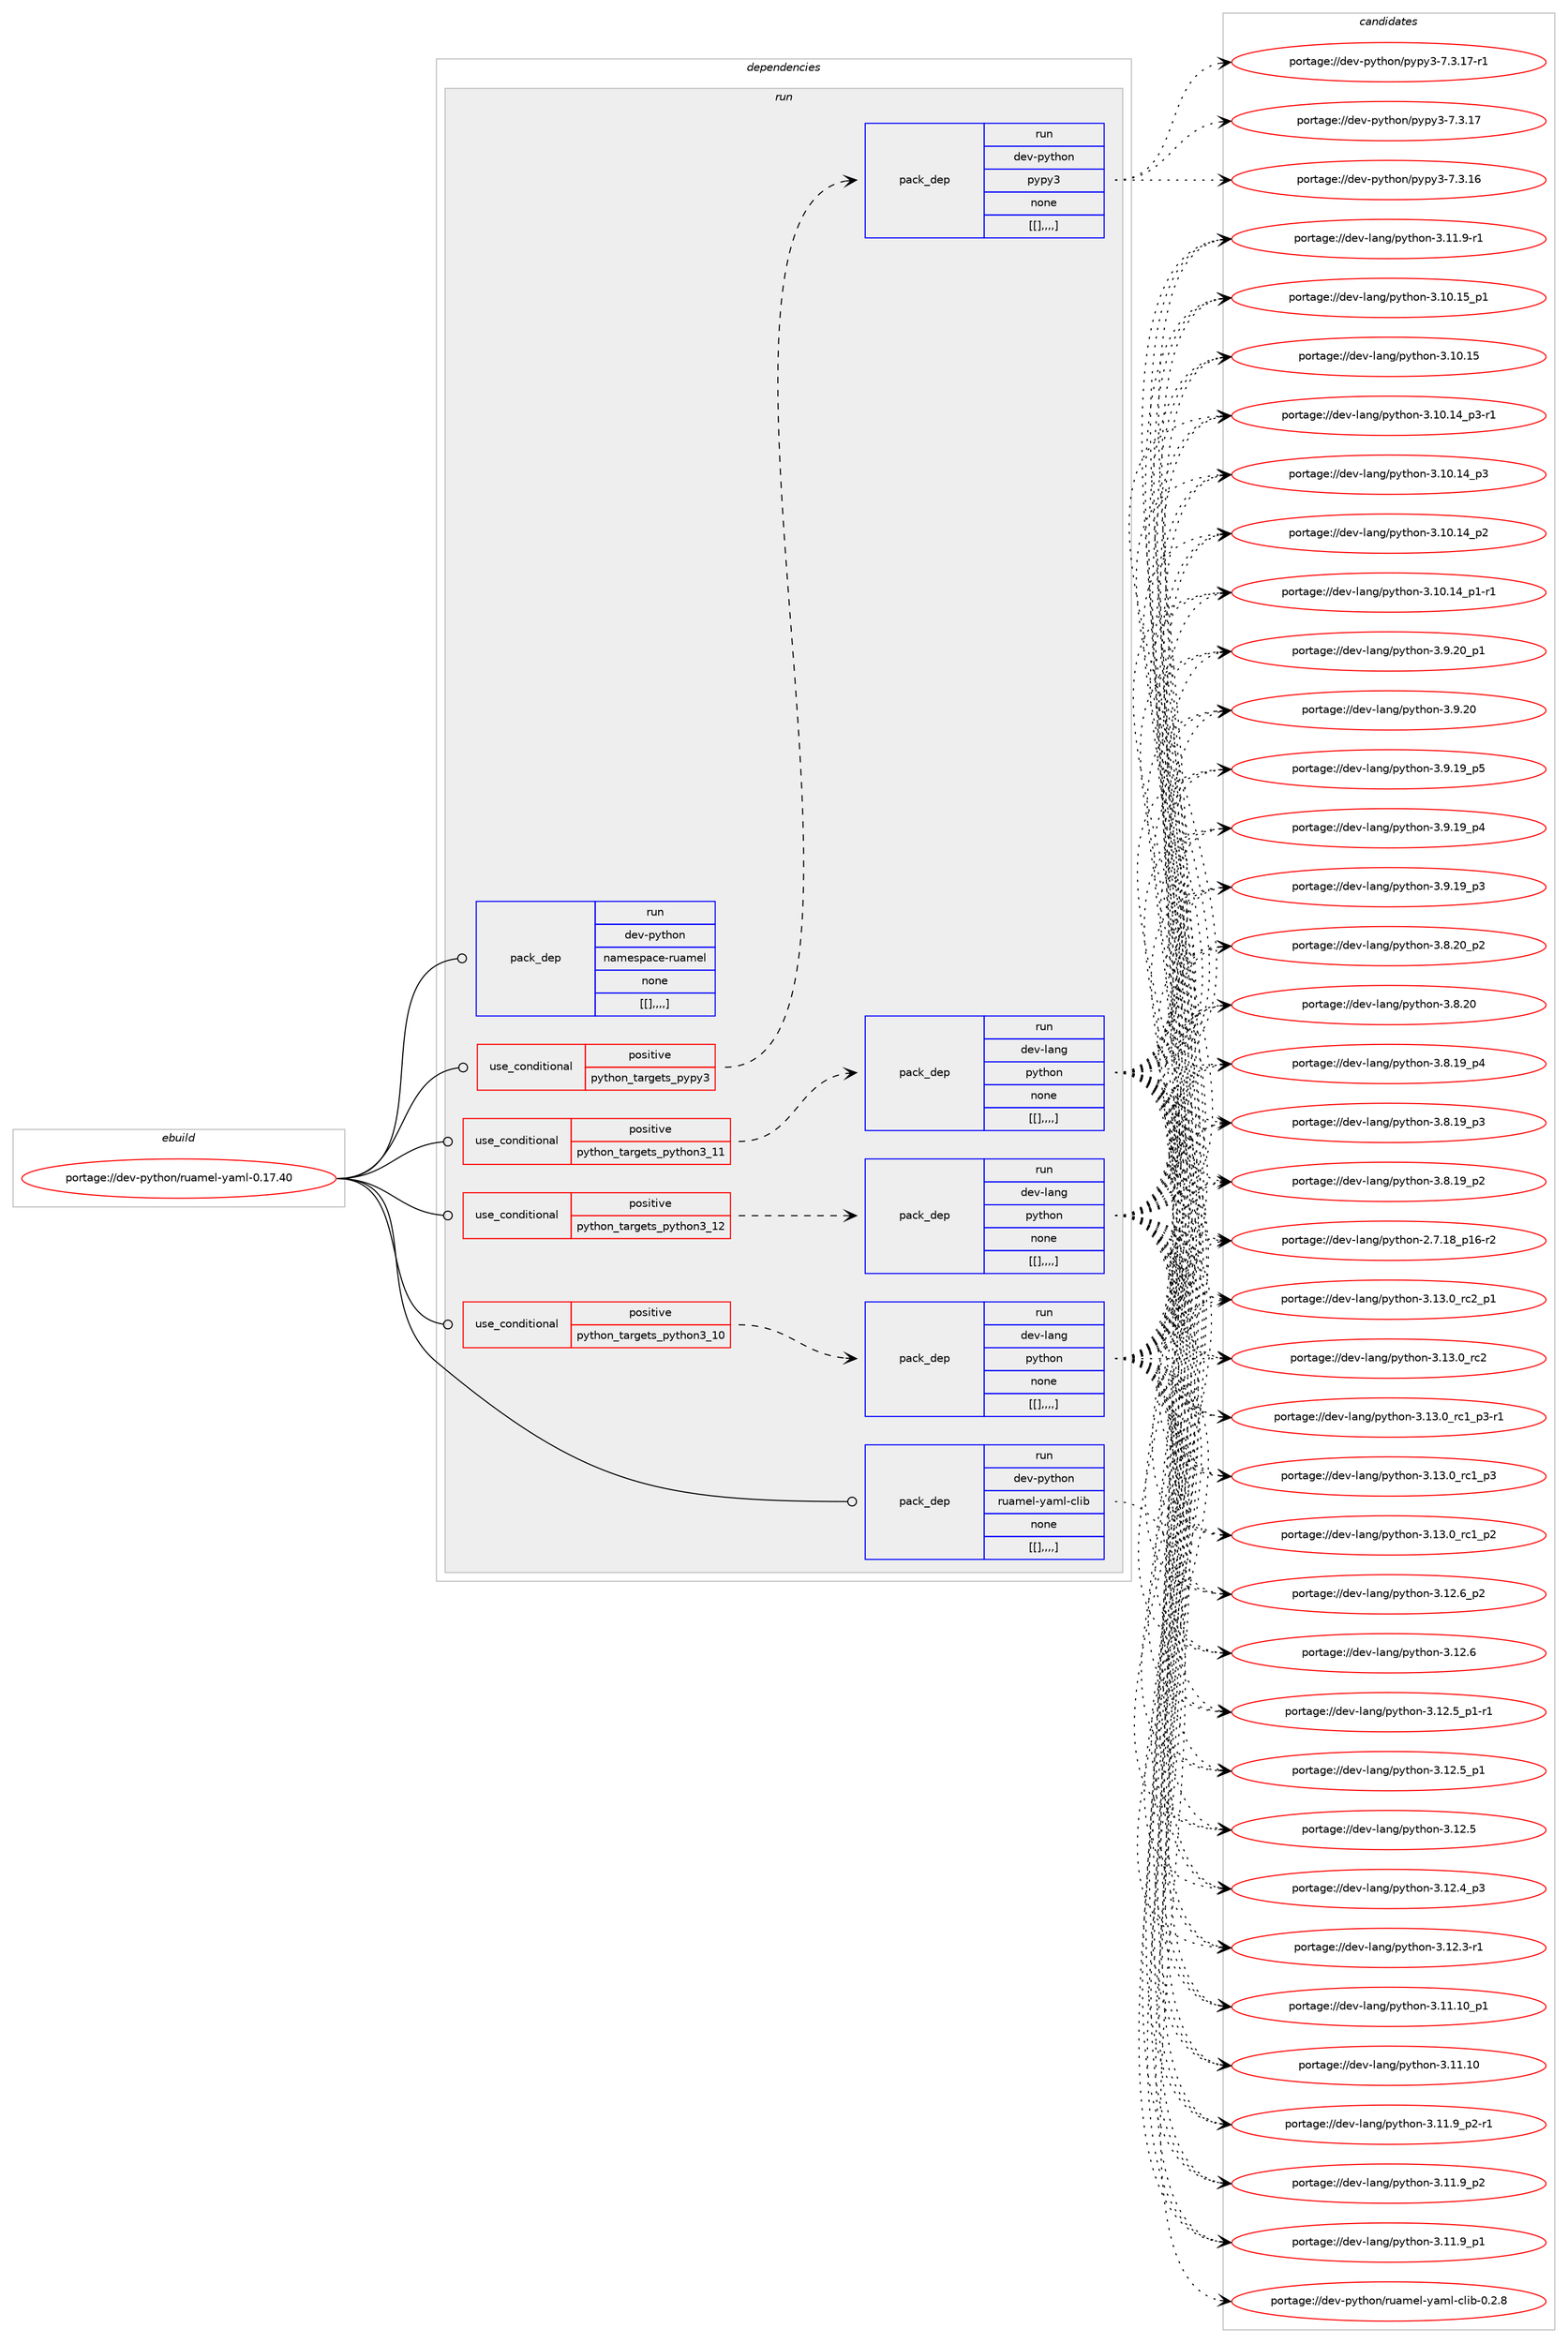 digraph prolog {

# *************
# Graph options
# *************

newrank=true;
concentrate=true;
compound=true;
graph [rankdir=LR,fontname=Helvetica,fontsize=10,ranksep=1.5];#, ranksep=2.5, nodesep=0.2];
edge  [arrowhead=vee];
node  [fontname=Helvetica,fontsize=10];

# **********
# The ebuild
# **********

subgraph cluster_leftcol {
color=gray;
label=<<i>ebuild</i>>;
id [label="portage://dev-python/ruamel-yaml-0.17.40", color=red, width=4, href="../dev-python/ruamel-yaml-0.17.40.svg"];
}

# ****************
# The dependencies
# ****************

subgraph cluster_midcol {
color=gray;
label=<<i>dependencies</i>>;
subgraph cluster_compile {
fillcolor="#eeeeee";
style=filled;
label=<<i>compile</i>>;
}
subgraph cluster_compileandrun {
fillcolor="#eeeeee";
style=filled;
label=<<i>compile and run</i>>;
}
subgraph cluster_run {
fillcolor="#eeeeee";
style=filled;
label=<<i>run</i>>;
subgraph cond40874 {
dependency165565 [label=<<TABLE BORDER="0" CELLBORDER="1" CELLSPACING="0" CELLPADDING="4"><TR><TD ROWSPAN="3" CELLPADDING="10">use_conditional</TD></TR><TR><TD>positive</TD></TR><TR><TD>python_targets_pypy3</TD></TR></TABLE>>, shape=none, color=red];
subgraph pack123433 {
dependency165566 [label=<<TABLE BORDER="0" CELLBORDER="1" CELLSPACING="0" CELLPADDING="4" WIDTH="220"><TR><TD ROWSPAN="6" CELLPADDING="30">pack_dep</TD></TR><TR><TD WIDTH="110">run</TD></TR><TR><TD>dev-python</TD></TR><TR><TD>pypy3</TD></TR><TR><TD>none</TD></TR><TR><TD>[[],,,,]</TD></TR></TABLE>>, shape=none, color=blue];
}
dependency165565:e -> dependency165566:w [weight=20,style="dashed",arrowhead="vee"];
}
id:e -> dependency165565:w [weight=20,style="solid",arrowhead="odot"];
subgraph cond40875 {
dependency165567 [label=<<TABLE BORDER="0" CELLBORDER="1" CELLSPACING="0" CELLPADDING="4"><TR><TD ROWSPAN="3" CELLPADDING="10">use_conditional</TD></TR><TR><TD>positive</TD></TR><TR><TD>python_targets_python3_10</TD></TR></TABLE>>, shape=none, color=red];
subgraph pack123434 {
dependency165568 [label=<<TABLE BORDER="0" CELLBORDER="1" CELLSPACING="0" CELLPADDING="4" WIDTH="220"><TR><TD ROWSPAN="6" CELLPADDING="30">pack_dep</TD></TR><TR><TD WIDTH="110">run</TD></TR><TR><TD>dev-lang</TD></TR><TR><TD>python</TD></TR><TR><TD>none</TD></TR><TR><TD>[[],,,,]</TD></TR></TABLE>>, shape=none, color=blue];
}
dependency165567:e -> dependency165568:w [weight=20,style="dashed",arrowhead="vee"];
}
id:e -> dependency165567:w [weight=20,style="solid",arrowhead="odot"];
subgraph cond40876 {
dependency165569 [label=<<TABLE BORDER="0" CELLBORDER="1" CELLSPACING="0" CELLPADDING="4"><TR><TD ROWSPAN="3" CELLPADDING="10">use_conditional</TD></TR><TR><TD>positive</TD></TR><TR><TD>python_targets_python3_11</TD></TR></TABLE>>, shape=none, color=red];
subgraph pack123435 {
dependency165570 [label=<<TABLE BORDER="0" CELLBORDER="1" CELLSPACING="0" CELLPADDING="4" WIDTH="220"><TR><TD ROWSPAN="6" CELLPADDING="30">pack_dep</TD></TR><TR><TD WIDTH="110">run</TD></TR><TR><TD>dev-lang</TD></TR><TR><TD>python</TD></TR><TR><TD>none</TD></TR><TR><TD>[[],,,,]</TD></TR></TABLE>>, shape=none, color=blue];
}
dependency165569:e -> dependency165570:w [weight=20,style="dashed",arrowhead="vee"];
}
id:e -> dependency165569:w [weight=20,style="solid",arrowhead="odot"];
subgraph cond40877 {
dependency165571 [label=<<TABLE BORDER="0" CELLBORDER="1" CELLSPACING="0" CELLPADDING="4"><TR><TD ROWSPAN="3" CELLPADDING="10">use_conditional</TD></TR><TR><TD>positive</TD></TR><TR><TD>python_targets_python3_12</TD></TR></TABLE>>, shape=none, color=red];
subgraph pack123436 {
dependency165572 [label=<<TABLE BORDER="0" CELLBORDER="1" CELLSPACING="0" CELLPADDING="4" WIDTH="220"><TR><TD ROWSPAN="6" CELLPADDING="30">pack_dep</TD></TR><TR><TD WIDTH="110">run</TD></TR><TR><TD>dev-lang</TD></TR><TR><TD>python</TD></TR><TR><TD>none</TD></TR><TR><TD>[[],,,,]</TD></TR></TABLE>>, shape=none, color=blue];
}
dependency165571:e -> dependency165572:w [weight=20,style="dashed",arrowhead="vee"];
}
id:e -> dependency165571:w [weight=20,style="solid",arrowhead="odot"];
subgraph pack123437 {
dependency165573 [label=<<TABLE BORDER="0" CELLBORDER="1" CELLSPACING="0" CELLPADDING="4" WIDTH="220"><TR><TD ROWSPAN="6" CELLPADDING="30">pack_dep</TD></TR><TR><TD WIDTH="110">run</TD></TR><TR><TD>dev-python</TD></TR><TR><TD>ruamel-yaml-clib</TD></TR><TR><TD>none</TD></TR><TR><TD>[[],,,,]</TD></TR></TABLE>>, shape=none, color=blue];
}
id:e -> dependency165573:w [weight=20,style="solid",arrowhead="odot"];
subgraph pack123438 {
dependency165574 [label=<<TABLE BORDER="0" CELLBORDER="1" CELLSPACING="0" CELLPADDING="4" WIDTH="220"><TR><TD ROWSPAN="6" CELLPADDING="30">pack_dep</TD></TR><TR><TD WIDTH="110">run</TD></TR><TR><TD>dev-python</TD></TR><TR><TD>namespace-ruamel</TD></TR><TR><TD>none</TD></TR><TR><TD>[[],,,,]</TD></TR></TABLE>>, shape=none, color=blue];
}
id:e -> dependency165574:w [weight=20,style="solid",arrowhead="odot"];
}
}

# **************
# The candidates
# **************

subgraph cluster_choices {
rank=same;
color=gray;
label=<<i>candidates</i>>;

subgraph choice123433 {
color=black;
nodesep=1;
choice100101118451121211161041111104711212111212151455546514649554511449 [label="portage://dev-python/pypy3-7.3.17-r1", color=red, width=4,href="../dev-python/pypy3-7.3.17-r1.svg"];
choice10010111845112121116104111110471121211121215145554651464955 [label="portage://dev-python/pypy3-7.3.17", color=red, width=4,href="../dev-python/pypy3-7.3.17.svg"];
choice10010111845112121116104111110471121211121215145554651464954 [label="portage://dev-python/pypy3-7.3.16", color=red, width=4,href="../dev-python/pypy3-7.3.16.svg"];
dependency165566:e -> choice100101118451121211161041111104711212111212151455546514649554511449:w [style=dotted,weight="100"];
dependency165566:e -> choice10010111845112121116104111110471121211121215145554651464955:w [style=dotted,weight="100"];
dependency165566:e -> choice10010111845112121116104111110471121211121215145554651464954:w [style=dotted,weight="100"];
}
subgraph choice123434 {
color=black;
nodesep=1;
choice100101118451089711010347112121116104111110455146495146489511499509511249 [label="portage://dev-lang/python-3.13.0_rc2_p1", color=red, width=4,href="../dev-lang/python-3.13.0_rc2_p1.svg"];
choice10010111845108971101034711212111610411111045514649514648951149950 [label="portage://dev-lang/python-3.13.0_rc2", color=red, width=4,href="../dev-lang/python-3.13.0_rc2.svg"];
choice1001011184510897110103471121211161041111104551464951464895114994995112514511449 [label="portage://dev-lang/python-3.13.0_rc1_p3-r1", color=red, width=4,href="../dev-lang/python-3.13.0_rc1_p3-r1.svg"];
choice100101118451089711010347112121116104111110455146495146489511499499511251 [label="portage://dev-lang/python-3.13.0_rc1_p3", color=red, width=4,href="../dev-lang/python-3.13.0_rc1_p3.svg"];
choice100101118451089711010347112121116104111110455146495146489511499499511250 [label="portage://dev-lang/python-3.13.0_rc1_p2", color=red, width=4,href="../dev-lang/python-3.13.0_rc1_p2.svg"];
choice100101118451089711010347112121116104111110455146495046549511250 [label="portage://dev-lang/python-3.12.6_p2", color=red, width=4,href="../dev-lang/python-3.12.6_p2.svg"];
choice10010111845108971101034711212111610411111045514649504654 [label="portage://dev-lang/python-3.12.6", color=red, width=4,href="../dev-lang/python-3.12.6.svg"];
choice1001011184510897110103471121211161041111104551464950465395112494511449 [label="portage://dev-lang/python-3.12.5_p1-r1", color=red, width=4,href="../dev-lang/python-3.12.5_p1-r1.svg"];
choice100101118451089711010347112121116104111110455146495046539511249 [label="portage://dev-lang/python-3.12.5_p1", color=red, width=4,href="../dev-lang/python-3.12.5_p1.svg"];
choice10010111845108971101034711212111610411111045514649504653 [label="portage://dev-lang/python-3.12.5", color=red, width=4,href="../dev-lang/python-3.12.5.svg"];
choice100101118451089711010347112121116104111110455146495046529511251 [label="portage://dev-lang/python-3.12.4_p3", color=red, width=4,href="../dev-lang/python-3.12.4_p3.svg"];
choice100101118451089711010347112121116104111110455146495046514511449 [label="portage://dev-lang/python-3.12.3-r1", color=red, width=4,href="../dev-lang/python-3.12.3-r1.svg"];
choice10010111845108971101034711212111610411111045514649494649489511249 [label="portage://dev-lang/python-3.11.10_p1", color=red, width=4,href="../dev-lang/python-3.11.10_p1.svg"];
choice1001011184510897110103471121211161041111104551464949464948 [label="portage://dev-lang/python-3.11.10", color=red, width=4,href="../dev-lang/python-3.11.10.svg"];
choice1001011184510897110103471121211161041111104551464949465795112504511449 [label="portage://dev-lang/python-3.11.9_p2-r1", color=red, width=4,href="../dev-lang/python-3.11.9_p2-r1.svg"];
choice100101118451089711010347112121116104111110455146494946579511250 [label="portage://dev-lang/python-3.11.9_p2", color=red, width=4,href="../dev-lang/python-3.11.9_p2.svg"];
choice100101118451089711010347112121116104111110455146494946579511249 [label="portage://dev-lang/python-3.11.9_p1", color=red, width=4,href="../dev-lang/python-3.11.9_p1.svg"];
choice100101118451089711010347112121116104111110455146494946574511449 [label="portage://dev-lang/python-3.11.9-r1", color=red, width=4,href="../dev-lang/python-3.11.9-r1.svg"];
choice10010111845108971101034711212111610411111045514649484649539511249 [label="portage://dev-lang/python-3.10.15_p1", color=red, width=4,href="../dev-lang/python-3.10.15_p1.svg"];
choice1001011184510897110103471121211161041111104551464948464953 [label="portage://dev-lang/python-3.10.15", color=red, width=4,href="../dev-lang/python-3.10.15.svg"];
choice100101118451089711010347112121116104111110455146494846495295112514511449 [label="portage://dev-lang/python-3.10.14_p3-r1", color=red, width=4,href="../dev-lang/python-3.10.14_p3-r1.svg"];
choice10010111845108971101034711212111610411111045514649484649529511251 [label="portage://dev-lang/python-3.10.14_p3", color=red, width=4,href="../dev-lang/python-3.10.14_p3.svg"];
choice10010111845108971101034711212111610411111045514649484649529511250 [label="portage://dev-lang/python-3.10.14_p2", color=red, width=4,href="../dev-lang/python-3.10.14_p2.svg"];
choice100101118451089711010347112121116104111110455146494846495295112494511449 [label="portage://dev-lang/python-3.10.14_p1-r1", color=red, width=4,href="../dev-lang/python-3.10.14_p1-r1.svg"];
choice100101118451089711010347112121116104111110455146574650489511249 [label="portage://dev-lang/python-3.9.20_p1", color=red, width=4,href="../dev-lang/python-3.9.20_p1.svg"];
choice10010111845108971101034711212111610411111045514657465048 [label="portage://dev-lang/python-3.9.20", color=red, width=4,href="../dev-lang/python-3.9.20.svg"];
choice100101118451089711010347112121116104111110455146574649579511253 [label="portage://dev-lang/python-3.9.19_p5", color=red, width=4,href="../dev-lang/python-3.9.19_p5.svg"];
choice100101118451089711010347112121116104111110455146574649579511252 [label="portage://dev-lang/python-3.9.19_p4", color=red, width=4,href="../dev-lang/python-3.9.19_p4.svg"];
choice100101118451089711010347112121116104111110455146574649579511251 [label="portage://dev-lang/python-3.9.19_p3", color=red, width=4,href="../dev-lang/python-3.9.19_p3.svg"];
choice100101118451089711010347112121116104111110455146564650489511250 [label="portage://dev-lang/python-3.8.20_p2", color=red, width=4,href="../dev-lang/python-3.8.20_p2.svg"];
choice10010111845108971101034711212111610411111045514656465048 [label="portage://dev-lang/python-3.8.20", color=red, width=4,href="../dev-lang/python-3.8.20.svg"];
choice100101118451089711010347112121116104111110455146564649579511252 [label="portage://dev-lang/python-3.8.19_p4", color=red, width=4,href="../dev-lang/python-3.8.19_p4.svg"];
choice100101118451089711010347112121116104111110455146564649579511251 [label="portage://dev-lang/python-3.8.19_p3", color=red, width=4,href="../dev-lang/python-3.8.19_p3.svg"];
choice100101118451089711010347112121116104111110455146564649579511250 [label="portage://dev-lang/python-3.8.19_p2", color=red, width=4,href="../dev-lang/python-3.8.19_p2.svg"];
choice100101118451089711010347112121116104111110455046554649569511249544511450 [label="portage://dev-lang/python-2.7.18_p16-r2", color=red, width=4,href="../dev-lang/python-2.7.18_p16-r2.svg"];
dependency165568:e -> choice100101118451089711010347112121116104111110455146495146489511499509511249:w [style=dotted,weight="100"];
dependency165568:e -> choice10010111845108971101034711212111610411111045514649514648951149950:w [style=dotted,weight="100"];
dependency165568:e -> choice1001011184510897110103471121211161041111104551464951464895114994995112514511449:w [style=dotted,weight="100"];
dependency165568:e -> choice100101118451089711010347112121116104111110455146495146489511499499511251:w [style=dotted,weight="100"];
dependency165568:e -> choice100101118451089711010347112121116104111110455146495146489511499499511250:w [style=dotted,weight="100"];
dependency165568:e -> choice100101118451089711010347112121116104111110455146495046549511250:w [style=dotted,weight="100"];
dependency165568:e -> choice10010111845108971101034711212111610411111045514649504654:w [style=dotted,weight="100"];
dependency165568:e -> choice1001011184510897110103471121211161041111104551464950465395112494511449:w [style=dotted,weight="100"];
dependency165568:e -> choice100101118451089711010347112121116104111110455146495046539511249:w [style=dotted,weight="100"];
dependency165568:e -> choice10010111845108971101034711212111610411111045514649504653:w [style=dotted,weight="100"];
dependency165568:e -> choice100101118451089711010347112121116104111110455146495046529511251:w [style=dotted,weight="100"];
dependency165568:e -> choice100101118451089711010347112121116104111110455146495046514511449:w [style=dotted,weight="100"];
dependency165568:e -> choice10010111845108971101034711212111610411111045514649494649489511249:w [style=dotted,weight="100"];
dependency165568:e -> choice1001011184510897110103471121211161041111104551464949464948:w [style=dotted,weight="100"];
dependency165568:e -> choice1001011184510897110103471121211161041111104551464949465795112504511449:w [style=dotted,weight="100"];
dependency165568:e -> choice100101118451089711010347112121116104111110455146494946579511250:w [style=dotted,weight="100"];
dependency165568:e -> choice100101118451089711010347112121116104111110455146494946579511249:w [style=dotted,weight="100"];
dependency165568:e -> choice100101118451089711010347112121116104111110455146494946574511449:w [style=dotted,weight="100"];
dependency165568:e -> choice10010111845108971101034711212111610411111045514649484649539511249:w [style=dotted,weight="100"];
dependency165568:e -> choice1001011184510897110103471121211161041111104551464948464953:w [style=dotted,weight="100"];
dependency165568:e -> choice100101118451089711010347112121116104111110455146494846495295112514511449:w [style=dotted,weight="100"];
dependency165568:e -> choice10010111845108971101034711212111610411111045514649484649529511251:w [style=dotted,weight="100"];
dependency165568:e -> choice10010111845108971101034711212111610411111045514649484649529511250:w [style=dotted,weight="100"];
dependency165568:e -> choice100101118451089711010347112121116104111110455146494846495295112494511449:w [style=dotted,weight="100"];
dependency165568:e -> choice100101118451089711010347112121116104111110455146574650489511249:w [style=dotted,weight="100"];
dependency165568:e -> choice10010111845108971101034711212111610411111045514657465048:w [style=dotted,weight="100"];
dependency165568:e -> choice100101118451089711010347112121116104111110455146574649579511253:w [style=dotted,weight="100"];
dependency165568:e -> choice100101118451089711010347112121116104111110455146574649579511252:w [style=dotted,weight="100"];
dependency165568:e -> choice100101118451089711010347112121116104111110455146574649579511251:w [style=dotted,weight="100"];
dependency165568:e -> choice100101118451089711010347112121116104111110455146564650489511250:w [style=dotted,weight="100"];
dependency165568:e -> choice10010111845108971101034711212111610411111045514656465048:w [style=dotted,weight="100"];
dependency165568:e -> choice100101118451089711010347112121116104111110455146564649579511252:w [style=dotted,weight="100"];
dependency165568:e -> choice100101118451089711010347112121116104111110455146564649579511251:w [style=dotted,weight="100"];
dependency165568:e -> choice100101118451089711010347112121116104111110455146564649579511250:w [style=dotted,weight="100"];
dependency165568:e -> choice100101118451089711010347112121116104111110455046554649569511249544511450:w [style=dotted,weight="100"];
}
subgraph choice123435 {
color=black;
nodesep=1;
choice100101118451089711010347112121116104111110455146495146489511499509511249 [label="portage://dev-lang/python-3.13.0_rc2_p1", color=red, width=4,href="../dev-lang/python-3.13.0_rc2_p1.svg"];
choice10010111845108971101034711212111610411111045514649514648951149950 [label="portage://dev-lang/python-3.13.0_rc2", color=red, width=4,href="../dev-lang/python-3.13.0_rc2.svg"];
choice1001011184510897110103471121211161041111104551464951464895114994995112514511449 [label="portage://dev-lang/python-3.13.0_rc1_p3-r1", color=red, width=4,href="../dev-lang/python-3.13.0_rc1_p3-r1.svg"];
choice100101118451089711010347112121116104111110455146495146489511499499511251 [label="portage://dev-lang/python-3.13.0_rc1_p3", color=red, width=4,href="../dev-lang/python-3.13.0_rc1_p3.svg"];
choice100101118451089711010347112121116104111110455146495146489511499499511250 [label="portage://dev-lang/python-3.13.0_rc1_p2", color=red, width=4,href="../dev-lang/python-3.13.0_rc1_p2.svg"];
choice100101118451089711010347112121116104111110455146495046549511250 [label="portage://dev-lang/python-3.12.6_p2", color=red, width=4,href="../dev-lang/python-3.12.6_p2.svg"];
choice10010111845108971101034711212111610411111045514649504654 [label="portage://dev-lang/python-3.12.6", color=red, width=4,href="../dev-lang/python-3.12.6.svg"];
choice1001011184510897110103471121211161041111104551464950465395112494511449 [label="portage://dev-lang/python-3.12.5_p1-r1", color=red, width=4,href="../dev-lang/python-3.12.5_p1-r1.svg"];
choice100101118451089711010347112121116104111110455146495046539511249 [label="portage://dev-lang/python-3.12.5_p1", color=red, width=4,href="../dev-lang/python-3.12.5_p1.svg"];
choice10010111845108971101034711212111610411111045514649504653 [label="portage://dev-lang/python-3.12.5", color=red, width=4,href="../dev-lang/python-3.12.5.svg"];
choice100101118451089711010347112121116104111110455146495046529511251 [label="portage://dev-lang/python-3.12.4_p3", color=red, width=4,href="../dev-lang/python-3.12.4_p3.svg"];
choice100101118451089711010347112121116104111110455146495046514511449 [label="portage://dev-lang/python-3.12.3-r1", color=red, width=4,href="../dev-lang/python-3.12.3-r1.svg"];
choice10010111845108971101034711212111610411111045514649494649489511249 [label="portage://dev-lang/python-3.11.10_p1", color=red, width=4,href="../dev-lang/python-3.11.10_p1.svg"];
choice1001011184510897110103471121211161041111104551464949464948 [label="portage://dev-lang/python-3.11.10", color=red, width=4,href="../dev-lang/python-3.11.10.svg"];
choice1001011184510897110103471121211161041111104551464949465795112504511449 [label="portage://dev-lang/python-3.11.9_p2-r1", color=red, width=4,href="../dev-lang/python-3.11.9_p2-r1.svg"];
choice100101118451089711010347112121116104111110455146494946579511250 [label="portage://dev-lang/python-3.11.9_p2", color=red, width=4,href="../dev-lang/python-3.11.9_p2.svg"];
choice100101118451089711010347112121116104111110455146494946579511249 [label="portage://dev-lang/python-3.11.9_p1", color=red, width=4,href="../dev-lang/python-3.11.9_p1.svg"];
choice100101118451089711010347112121116104111110455146494946574511449 [label="portage://dev-lang/python-3.11.9-r1", color=red, width=4,href="../dev-lang/python-3.11.9-r1.svg"];
choice10010111845108971101034711212111610411111045514649484649539511249 [label="portage://dev-lang/python-3.10.15_p1", color=red, width=4,href="../dev-lang/python-3.10.15_p1.svg"];
choice1001011184510897110103471121211161041111104551464948464953 [label="portage://dev-lang/python-3.10.15", color=red, width=4,href="../dev-lang/python-3.10.15.svg"];
choice100101118451089711010347112121116104111110455146494846495295112514511449 [label="portage://dev-lang/python-3.10.14_p3-r1", color=red, width=4,href="../dev-lang/python-3.10.14_p3-r1.svg"];
choice10010111845108971101034711212111610411111045514649484649529511251 [label="portage://dev-lang/python-3.10.14_p3", color=red, width=4,href="../dev-lang/python-3.10.14_p3.svg"];
choice10010111845108971101034711212111610411111045514649484649529511250 [label="portage://dev-lang/python-3.10.14_p2", color=red, width=4,href="../dev-lang/python-3.10.14_p2.svg"];
choice100101118451089711010347112121116104111110455146494846495295112494511449 [label="portage://dev-lang/python-3.10.14_p1-r1", color=red, width=4,href="../dev-lang/python-3.10.14_p1-r1.svg"];
choice100101118451089711010347112121116104111110455146574650489511249 [label="portage://dev-lang/python-3.9.20_p1", color=red, width=4,href="../dev-lang/python-3.9.20_p1.svg"];
choice10010111845108971101034711212111610411111045514657465048 [label="portage://dev-lang/python-3.9.20", color=red, width=4,href="../dev-lang/python-3.9.20.svg"];
choice100101118451089711010347112121116104111110455146574649579511253 [label="portage://dev-lang/python-3.9.19_p5", color=red, width=4,href="../dev-lang/python-3.9.19_p5.svg"];
choice100101118451089711010347112121116104111110455146574649579511252 [label="portage://dev-lang/python-3.9.19_p4", color=red, width=4,href="../dev-lang/python-3.9.19_p4.svg"];
choice100101118451089711010347112121116104111110455146574649579511251 [label="portage://dev-lang/python-3.9.19_p3", color=red, width=4,href="../dev-lang/python-3.9.19_p3.svg"];
choice100101118451089711010347112121116104111110455146564650489511250 [label="portage://dev-lang/python-3.8.20_p2", color=red, width=4,href="../dev-lang/python-3.8.20_p2.svg"];
choice10010111845108971101034711212111610411111045514656465048 [label="portage://dev-lang/python-3.8.20", color=red, width=4,href="../dev-lang/python-3.8.20.svg"];
choice100101118451089711010347112121116104111110455146564649579511252 [label="portage://dev-lang/python-3.8.19_p4", color=red, width=4,href="../dev-lang/python-3.8.19_p4.svg"];
choice100101118451089711010347112121116104111110455146564649579511251 [label="portage://dev-lang/python-3.8.19_p3", color=red, width=4,href="../dev-lang/python-3.8.19_p3.svg"];
choice100101118451089711010347112121116104111110455146564649579511250 [label="portage://dev-lang/python-3.8.19_p2", color=red, width=4,href="../dev-lang/python-3.8.19_p2.svg"];
choice100101118451089711010347112121116104111110455046554649569511249544511450 [label="portage://dev-lang/python-2.7.18_p16-r2", color=red, width=4,href="../dev-lang/python-2.7.18_p16-r2.svg"];
dependency165570:e -> choice100101118451089711010347112121116104111110455146495146489511499509511249:w [style=dotted,weight="100"];
dependency165570:e -> choice10010111845108971101034711212111610411111045514649514648951149950:w [style=dotted,weight="100"];
dependency165570:e -> choice1001011184510897110103471121211161041111104551464951464895114994995112514511449:w [style=dotted,weight="100"];
dependency165570:e -> choice100101118451089711010347112121116104111110455146495146489511499499511251:w [style=dotted,weight="100"];
dependency165570:e -> choice100101118451089711010347112121116104111110455146495146489511499499511250:w [style=dotted,weight="100"];
dependency165570:e -> choice100101118451089711010347112121116104111110455146495046549511250:w [style=dotted,weight="100"];
dependency165570:e -> choice10010111845108971101034711212111610411111045514649504654:w [style=dotted,weight="100"];
dependency165570:e -> choice1001011184510897110103471121211161041111104551464950465395112494511449:w [style=dotted,weight="100"];
dependency165570:e -> choice100101118451089711010347112121116104111110455146495046539511249:w [style=dotted,weight="100"];
dependency165570:e -> choice10010111845108971101034711212111610411111045514649504653:w [style=dotted,weight="100"];
dependency165570:e -> choice100101118451089711010347112121116104111110455146495046529511251:w [style=dotted,weight="100"];
dependency165570:e -> choice100101118451089711010347112121116104111110455146495046514511449:w [style=dotted,weight="100"];
dependency165570:e -> choice10010111845108971101034711212111610411111045514649494649489511249:w [style=dotted,weight="100"];
dependency165570:e -> choice1001011184510897110103471121211161041111104551464949464948:w [style=dotted,weight="100"];
dependency165570:e -> choice1001011184510897110103471121211161041111104551464949465795112504511449:w [style=dotted,weight="100"];
dependency165570:e -> choice100101118451089711010347112121116104111110455146494946579511250:w [style=dotted,weight="100"];
dependency165570:e -> choice100101118451089711010347112121116104111110455146494946579511249:w [style=dotted,weight="100"];
dependency165570:e -> choice100101118451089711010347112121116104111110455146494946574511449:w [style=dotted,weight="100"];
dependency165570:e -> choice10010111845108971101034711212111610411111045514649484649539511249:w [style=dotted,weight="100"];
dependency165570:e -> choice1001011184510897110103471121211161041111104551464948464953:w [style=dotted,weight="100"];
dependency165570:e -> choice100101118451089711010347112121116104111110455146494846495295112514511449:w [style=dotted,weight="100"];
dependency165570:e -> choice10010111845108971101034711212111610411111045514649484649529511251:w [style=dotted,weight="100"];
dependency165570:e -> choice10010111845108971101034711212111610411111045514649484649529511250:w [style=dotted,weight="100"];
dependency165570:e -> choice100101118451089711010347112121116104111110455146494846495295112494511449:w [style=dotted,weight="100"];
dependency165570:e -> choice100101118451089711010347112121116104111110455146574650489511249:w [style=dotted,weight="100"];
dependency165570:e -> choice10010111845108971101034711212111610411111045514657465048:w [style=dotted,weight="100"];
dependency165570:e -> choice100101118451089711010347112121116104111110455146574649579511253:w [style=dotted,weight="100"];
dependency165570:e -> choice100101118451089711010347112121116104111110455146574649579511252:w [style=dotted,weight="100"];
dependency165570:e -> choice100101118451089711010347112121116104111110455146574649579511251:w [style=dotted,weight="100"];
dependency165570:e -> choice100101118451089711010347112121116104111110455146564650489511250:w [style=dotted,weight="100"];
dependency165570:e -> choice10010111845108971101034711212111610411111045514656465048:w [style=dotted,weight="100"];
dependency165570:e -> choice100101118451089711010347112121116104111110455146564649579511252:w [style=dotted,weight="100"];
dependency165570:e -> choice100101118451089711010347112121116104111110455146564649579511251:w [style=dotted,weight="100"];
dependency165570:e -> choice100101118451089711010347112121116104111110455146564649579511250:w [style=dotted,weight="100"];
dependency165570:e -> choice100101118451089711010347112121116104111110455046554649569511249544511450:w [style=dotted,weight="100"];
}
subgraph choice123436 {
color=black;
nodesep=1;
choice100101118451089711010347112121116104111110455146495146489511499509511249 [label="portage://dev-lang/python-3.13.0_rc2_p1", color=red, width=4,href="../dev-lang/python-3.13.0_rc2_p1.svg"];
choice10010111845108971101034711212111610411111045514649514648951149950 [label="portage://dev-lang/python-3.13.0_rc2", color=red, width=4,href="../dev-lang/python-3.13.0_rc2.svg"];
choice1001011184510897110103471121211161041111104551464951464895114994995112514511449 [label="portage://dev-lang/python-3.13.0_rc1_p3-r1", color=red, width=4,href="../dev-lang/python-3.13.0_rc1_p3-r1.svg"];
choice100101118451089711010347112121116104111110455146495146489511499499511251 [label="portage://dev-lang/python-3.13.0_rc1_p3", color=red, width=4,href="../dev-lang/python-3.13.0_rc1_p3.svg"];
choice100101118451089711010347112121116104111110455146495146489511499499511250 [label="portage://dev-lang/python-3.13.0_rc1_p2", color=red, width=4,href="../dev-lang/python-3.13.0_rc1_p2.svg"];
choice100101118451089711010347112121116104111110455146495046549511250 [label="portage://dev-lang/python-3.12.6_p2", color=red, width=4,href="../dev-lang/python-3.12.6_p2.svg"];
choice10010111845108971101034711212111610411111045514649504654 [label="portage://dev-lang/python-3.12.6", color=red, width=4,href="../dev-lang/python-3.12.6.svg"];
choice1001011184510897110103471121211161041111104551464950465395112494511449 [label="portage://dev-lang/python-3.12.5_p1-r1", color=red, width=4,href="../dev-lang/python-3.12.5_p1-r1.svg"];
choice100101118451089711010347112121116104111110455146495046539511249 [label="portage://dev-lang/python-3.12.5_p1", color=red, width=4,href="../dev-lang/python-3.12.5_p1.svg"];
choice10010111845108971101034711212111610411111045514649504653 [label="portage://dev-lang/python-3.12.5", color=red, width=4,href="../dev-lang/python-3.12.5.svg"];
choice100101118451089711010347112121116104111110455146495046529511251 [label="portage://dev-lang/python-3.12.4_p3", color=red, width=4,href="../dev-lang/python-3.12.4_p3.svg"];
choice100101118451089711010347112121116104111110455146495046514511449 [label="portage://dev-lang/python-3.12.3-r1", color=red, width=4,href="../dev-lang/python-3.12.3-r1.svg"];
choice10010111845108971101034711212111610411111045514649494649489511249 [label="portage://dev-lang/python-3.11.10_p1", color=red, width=4,href="../dev-lang/python-3.11.10_p1.svg"];
choice1001011184510897110103471121211161041111104551464949464948 [label="portage://dev-lang/python-3.11.10", color=red, width=4,href="../dev-lang/python-3.11.10.svg"];
choice1001011184510897110103471121211161041111104551464949465795112504511449 [label="portage://dev-lang/python-3.11.9_p2-r1", color=red, width=4,href="../dev-lang/python-3.11.9_p2-r1.svg"];
choice100101118451089711010347112121116104111110455146494946579511250 [label="portage://dev-lang/python-3.11.9_p2", color=red, width=4,href="../dev-lang/python-3.11.9_p2.svg"];
choice100101118451089711010347112121116104111110455146494946579511249 [label="portage://dev-lang/python-3.11.9_p1", color=red, width=4,href="../dev-lang/python-3.11.9_p1.svg"];
choice100101118451089711010347112121116104111110455146494946574511449 [label="portage://dev-lang/python-3.11.9-r1", color=red, width=4,href="../dev-lang/python-3.11.9-r1.svg"];
choice10010111845108971101034711212111610411111045514649484649539511249 [label="portage://dev-lang/python-3.10.15_p1", color=red, width=4,href="../dev-lang/python-3.10.15_p1.svg"];
choice1001011184510897110103471121211161041111104551464948464953 [label="portage://dev-lang/python-3.10.15", color=red, width=4,href="../dev-lang/python-3.10.15.svg"];
choice100101118451089711010347112121116104111110455146494846495295112514511449 [label="portage://dev-lang/python-3.10.14_p3-r1", color=red, width=4,href="../dev-lang/python-3.10.14_p3-r1.svg"];
choice10010111845108971101034711212111610411111045514649484649529511251 [label="portage://dev-lang/python-3.10.14_p3", color=red, width=4,href="../dev-lang/python-3.10.14_p3.svg"];
choice10010111845108971101034711212111610411111045514649484649529511250 [label="portage://dev-lang/python-3.10.14_p2", color=red, width=4,href="../dev-lang/python-3.10.14_p2.svg"];
choice100101118451089711010347112121116104111110455146494846495295112494511449 [label="portage://dev-lang/python-3.10.14_p1-r1", color=red, width=4,href="../dev-lang/python-3.10.14_p1-r1.svg"];
choice100101118451089711010347112121116104111110455146574650489511249 [label="portage://dev-lang/python-3.9.20_p1", color=red, width=4,href="../dev-lang/python-3.9.20_p1.svg"];
choice10010111845108971101034711212111610411111045514657465048 [label="portage://dev-lang/python-3.9.20", color=red, width=4,href="../dev-lang/python-3.9.20.svg"];
choice100101118451089711010347112121116104111110455146574649579511253 [label="portage://dev-lang/python-3.9.19_p5", color=red, width=4,href="../dev-lang/python-3.9.19_p5.svg"];
choice100101118451089711010347112121116104111110455146574649579511252 [label="portage://dev-lang/python-3.9.19_p4", color=red, width=4,href="../dev-lang/python-3.9.19_p4.svg"];
choice100101118451089711010347112121116104111110455146574649579511251 [label="portage://dev-lang/python-3.9.19_p3", color=red, width=4,href="../dev-lang/python-3.9.19_p3.svg"];
choice100101118451089711010347112121116104111110455146564650489511250 [label="portage://dev-lang/python-3.8.20_p2", color=red, width=4,href="../dev-lang/python-3.8.20_p2.svg"];
choice10010111845108971101034711212111610411111045514656465048 [label="portage://dev-lang/python-3.8.20", color=red, width=4,href="../dev-lang/python-3.8.20.svg"];
choice100101118451089711010347112121116104111110455146564649579511252 [label="portage://dev-lang/python-3.8.19_p4", color=red, width=4,href="../dev-lang/python-3.8.19_p4.svg"];
choice100101118451089711010347112121116104111110455146564649579511251 [label="portage://dev-lang/python-3.8.19_p3", color=red, width=4,href="../dev-lang/python-3.8.19_p3.svg"];
choice100101118451089711010347112121116104111110455146564649579511250 [label="portage://dev-lang/python-3.8.19_p2", color=red, width=4,href="../dev-lang/python-3.8.19_p2.svg"];
choice100101118451089711010347112121116104111110455046554649569511249544511450 [label="portage://dev-lang/python-2.7.18_p16-r2", color=red, width=4,href="../dev-lang/python-2.7.18_p16-r2.svg"];
dependency165572:e -> choice100101118451089711010347112121116104111110455146495146489511499509511249:w [style=dotted,weight="100"];
dependency165572:e -> choice10010111845108971101034711212111610411111045514649514648951149950:w [style=dotted,weight="100"];
dependency165572:e -> choice1001011184510897110103471121211161041111104551464951464895114994995112514511449:w [style=dotted,weight="100"];
dependency165572:e -> choice100101118451089711010347112121116104111110455146495146489511499499511251:w [style=dotted,weight="100"];
dependency165572:e -> choice100101118451089711010347112121116104111110455146495146489511499499511250:w [style=dotted,weight="100"];
dependency165572:e -> choice100101118451089711010347112121116104111110455146495046549511250:w [style=dotted,weight="100"];
dependency165572:e -> choice10010111845108971101034711212111610411111045514649504654:w [style=dotted,weight="100"];
dependency165572:e -> choice1001011184510897110103471121211161041111104551464950465395112494511449:w [style=dotted,weight="100"];
dependency165572:e -> choice100101118451089711010347112121116104111110455146495046539511249:w [style=dotted,weight="100"];
dependency165572:e -> choice10010111845108971101034711212111610411111045514649504653:w [style=dotted,weight="100"];
dependency165572:e -> choice100101118451089711010347112121116104111110455146495046529511251:w [style=dotted,weight="100"];
dependency165572:e -> choice100101118451089711010347112121116104111110455146495046514511449:w [style=dotted,weight="100"];
dependency165572:e -> choice10010111845108971101034711212111610411111045514649494649489511249:w [style=dotted,weight="100"];
dependency165572:e -> choice1001011184510897110103471121211161041111104551464949464948:w [style=dotted,weight="100"];
dependency165572:e -> choice1001011184510897110103471121211161041111104551464949465795112504511449:w [style=dotted,weight="100"];
dependency165572:e -> choice100101118451089711010347112121116104111110455146494946579511250:w [style=dotted,weight="100"];
dependency165572:e -> choice100101118451089711010347112121116104111110455146494946579511249:w [style=dotted,weight="100"];
dependency165572:e -> choice100101118451089711010347112121116104111110455146494946574511449:w [style=dotted,weight="100"];
dependency165572:e -> choice10010111845108971101034711212111610411111045514649484649539511249:w [style=dotted,weight="100"];
dependency165572:e -> choice1001011184510897110103471121211161041111104551464948464953:w [style=dotted,weight="100"];
dependency165572:e -> choice100101118451089711010347112121116104111110455146494846495295112514511449:w [style=dotted,weight="100"];
dependency165572:e -> choice10010111845108971101034711212111610411111045514649484649529511251:w [style=dotted,weight="100"];
dependency165572:e -> choice10010111845108971101034711212111610411111045514649484649529511250:w [style=dotted,weight="100"];
dependency165572:e -> choice100101118451089711010347112121116104111110455146494846495295112494511449:w [style=dotted,weight="100"];
dependency165572:e -> choice100101118451089711010347112121116104111110455146574650489511249:w [style=dotted,weight="100"];
dependency165572:e -> choice10010111845108971101034711212111610411111045514657465048:w [style=dotted,weight="100"];
dependency165572:e -> choice100101118451089711010347112121116104111110455146574649579511253:w [style=dotted,weight="100"];
dependency165572:e -> choice100101118451089711010347112121116104111110455146574649579511252:w [style=dotted,weight="100"];
dependency165572:e -> choice100101118451089711010347112121116104111110455146574649579511251:w [style=dotted,weight="100"];
dependency165572:e -> choice100101118451089711010347112121116104111110455146564650489511250:w [style=dotted,weight="100"];
dependency165572:e -> choice10010111845108971101034711212111610411111045514656465048:w [style=dotted,weight="100"];
dependency165572:e -> choice100101118451089711010347112121116104111110455146564649579511252:w [style=dotted,weight="100"];
dependency165572:e -> choice100101118451089711010347112121116104111110455146564649579511251:w [style=dotted,weight="100"];
dependency165572:e -> choice100101118451089711010347112121116104111110455146564649579511250:w [style=dotted,weight="100"];
dependency165572:e -> choice100101118451089711010347112121116104111110455046554649569511249544511450:w [style=dotted,weight="100"];
}
subgraph choice123437 {
color=black;
nodesep=1;
choice1001011184511212111610411111047114117971091011084512197109108459910810598454846504656 [label="portage://dev-python/ruamel-yaml-clib-0.2.8", color=red, width=4,href="../dev-python/ruamel-yaml-clib-0.2.8.svg"];
dependency165573:e -> choice1001011184511212111610411111047114117971091011084512197109108459910810598454846504656:w [style=dotted,weight="100"];
}
subgraph choice123438 {
color=black;
nodesep=1;
}
}

}
